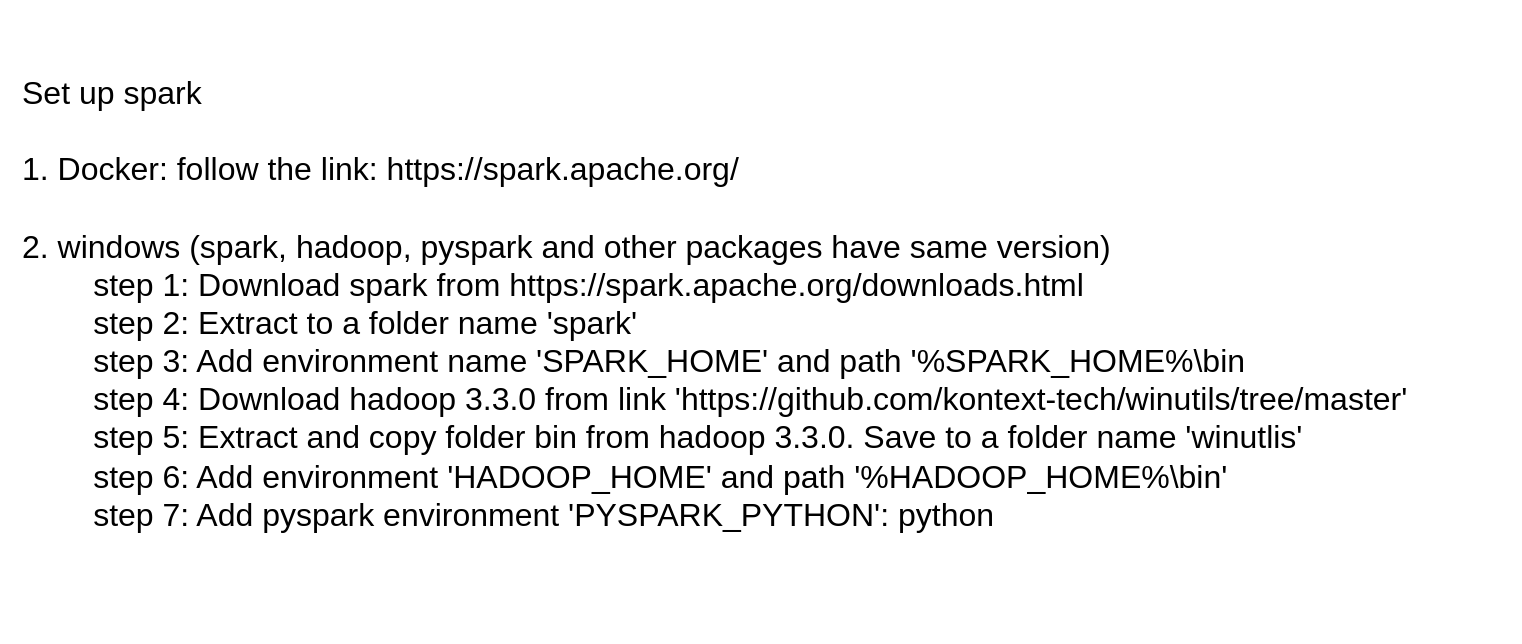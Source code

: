 <mxfile version="24.7.12">
  <diagram name="Page-1" id="QxGQDab-3IP6S6Nk2ZQG">
    <mxGraphModel dx="1050" dy="557" grid="0" gridSize="10" guides="1" tooltips="1" connect="1" arrows="1" fold="1" page="1" pageScale="1" pageWidth="3300" pageHeight="4681" math="0" shadow="0">
      <root>
        <mxCell id="0" />
        <mxCell id="1" parent="0" />
        <mxCell id="e4KKcf-cGvebuYbtwIIO-2" value="Set up spark&lt;div style=&quot;font-size: 16px;&quot;&gt;&lt;br style=&quot;font-size: 16px;&quot;&gt;&lt;/div&gt;&lt;div style=&quot;font-size: 16px;&quot;&gt;1. Docker: follow the link: https://spark.apache.org/&lt;br style=&quot;font-size: 16px;&quot;&gt;&lt;/div&gt;&lt;div style=&quot;font-size: 16px;&quot;&gt;&lt;br style=&quot;font-size: 16px;&quot;&gt;&lt;/div&gt;&lt;div style=&quot;font-size: 16px;&quot;&gt;2. windows (spark, hadoop, pyspark and other packages have same version)&lt;/div&gt;&lt;div style=&quot;font-size: 16px;&quot;&gt;&amp;nbsp;&lt;span style=&quot;white-space: pre; font-size: 16px;&quot;&gt;&#x9;&lt;/span&gt;step 1: Download spark from https://spark.apache.org/downloads.html&lt;/div&gt;&lt;div style=&quot;font-size: 16px;&quot;&gt;&lt;span style=&quot;white-space: pre; font-size: 16px;&quot;&gt;&#x9;&lt;/span&gt;step 2: Extract to a folder name &#39;spark&#39;&lt;br style=&quot;font-size: 16px;&quot;&gt;&lt;/div&gt;&lt;div style=&quot;font-size: 16px;&quot;&gt;&lt;span style=&quot;white-space: pre; font-size: 16px;&quot;&gt;&#x9;&lt;/span&gt;step 3: Add environment name &#39;SPARK_HOME&#39; and path &#39;%SPARK_HOME%\bin&amp;nbsp;&lt;br style=&quot;font-size: 16px;&quot;&gt;&lt;/div&gt;&lt;div style=&quot;font-size: 16px;&quot;&gt;&lt;span style=&quot;white-space: pre; font-size: 16px;&quot;&gt;&#x9;&lt;/span&gt;step 4: Download hadoop 3.3.0 from link &#39;https://github.com/kontext-tech/winutils/tree/master&#39;&lt;br style=&quot;font-size: 16px;&quot;&gt;&lt;/div&gt;&lt;div style=&quot;font-size: 16px;&quot;&gt;&lt;span style=&quot;white-space: pre; font-size: 16px;&quot;&gt;&#x9;&lt;/span&gt;step 5: Extract and copy folder bin from hadoop 3.3.0. Save to a folder name &#39;winutlis&#39;&lt;br style=&quot;font-size: 16px;&quot;&gt;&lt;/div&gt;&lt;div style=&quot;font-size: 16px;&quot;&gt;&lt;span style=&quot;white-space: pre; font-size: 16px;&quot;&gt;&#x9;&lt;/span&gt;step 6: Add environment &#39;HADOOP_HOME&#39; and path &#39;%HADOOP_HOME%\bin&#39;&lt;br style=&quot;font-size: 16px;&quot;&gt;&lt;/div&gt;&lt;div style=&quot;font-size: 16px;&quot;&gt;&lt;span style=&quot;white-space: pre; font-size: 16px;&quot;&gt;&#x9;&lt;/span&gt;step 7: Add pyspark environment &#39;PYSPARK_PYTHON&#39;: python&lt;/div&gt;&lt;div style=&quot;font-size: 16px;&quot;&gt;&lt;br style=&quot;font-size: 16px;&quot;&gt;&lt;/div&gt;" style="text;html=1;align=left;verticalAlign=middle;whiteSpace=wrap;rounded=0;fontSize=16;spacing=11;spacingTop=0;textShadow=0;labelBorderColor=none;labelBackgroundColor=none;spacingLeft=0;" vertex="1" parent="1">
          <mxGeometry x="70" y="100" width="760" height="321" as="geometry" />
        </mxCell>
      </root>
    </mxGraphModel>
  </diagram>
</mxfile>
